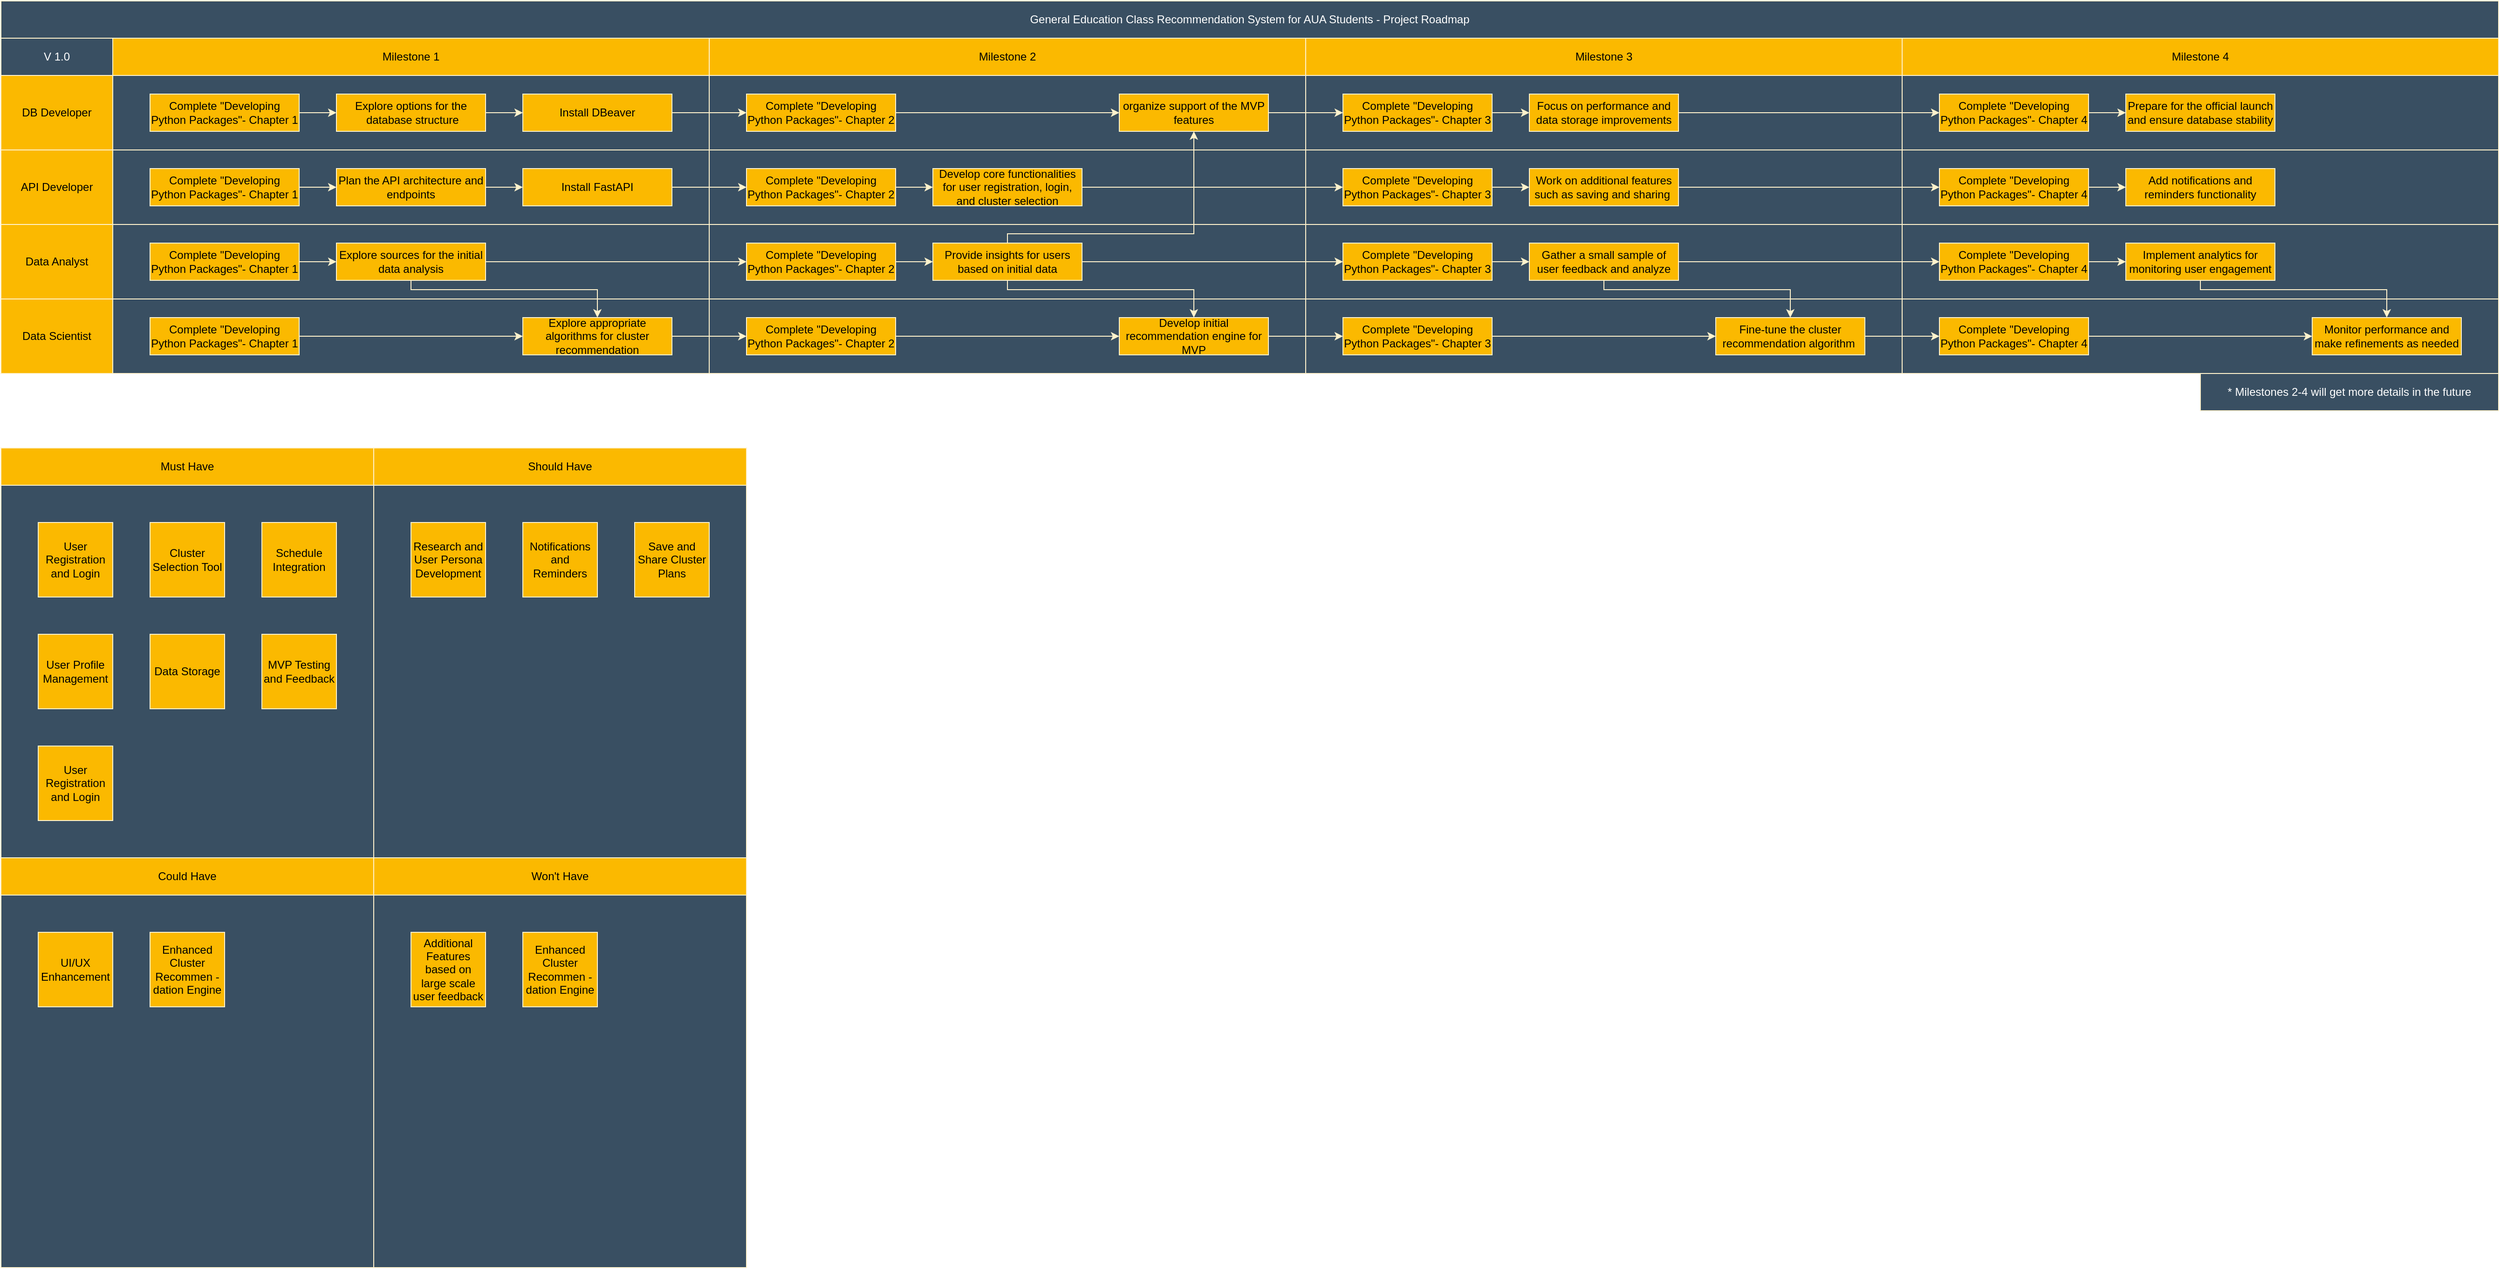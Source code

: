 <mxfile version="22.0.4" type="device">
  <diagram name="Page-1" id="mexHCa_Tbq0mfL7sBKQv">
    <mxGraphModel dx="2985" dy="1618" grid="1" gridSize="10" guides="1" tooltips="1" connect="1" arrows="1" fold="1" page="1" pageScale="1" pageWidth="2760" pageHeight="1440" math="0" shadow="0">
      <root>
        <mxCell id="0" />
        <mxCell id="1" parent="0" />
        <mxCell id="Ef0ztAQk5E2ELIDvsa6d-131" value="" style="rounded=0;whiteSpace=wrap;html=1;fillColor=#394f62;strokeColor=#FFF2CC;" vertex="1" parent="1">
          <mxGeometry x="440" y="1000" width="400" height="400" as="geometry" />
        </mxCell>
        <mxCell id="Ef0ztAQk5E2ELIDvsa6d-122" value="" style="rounded=0;whiteSpace=wrap;html=1;fillColor=#394f62;strokeColor=#FFF2CC;" vertex="1" parent="1">
          <mxGeometry x="40" y="1000" width="400" height="400" as="geometry" />
        </mxCell>
        <mxCell id="Ef0ztAQk5E2ELIDvsa6d-102" value="Must Have" style="rounded=0;whiteSpace=wrap;html=1;fillColor=#fbb900;strokeColor=#FFF2CC;" vertex="1" parent="1">
          <mxGeometry x="40" y="520" width="400" height="40" as="geometry" />
        </mxCell>
        <mxCell id="Ef0ztAQk5E2ELIDvsa6d-103" value="" style="rounded=0;whiteSpace=wrap;html=1;fillColor=#394f62;strokeColor=#FFF2CC;" vertex="1" parent="1">
          <mxGeometry x="40" y="560" width="400" height="400" as="geometry" />
        </mxCell>
        <mxCell id="Ef0ztAQk5E2ELIDvsa6d-104" value="User Registration and Login" style="rounded=0;whiteSpace=wrap;html=1;fillColor=#fbb900;strokeColor=#FFF2CC;" vertex="1" parent="1">
          <mxGeometry x="80" y="600" width="80" height="80" as="geometry" />
        </mxCell>
        <mxCell id="Ef0ztAQk5E2ELIDvsa6d-105" value="Cluster Selection Tool" style="rounded=0;whiteSpace=wrap;html=1;fillColor=#fbb900;strokeColor=#FFF2CC;" vertex="1" parent="1">
          <mxGeometry x="200" y="600" width="80" height="80" as="geometry" />
        </mxCell>
        <mxCell id="Ef0ztAQk5E2ELIDvsa6d-107" value="Schedule Integration" style="rounded=0;whiteSpace=wrap;html=1;fillColor=#fbb900;strokeColor=#FFF2CC;" vertex="1" parent="1">
          <mxGeometry x="320" y="600" width="80" height="80" as="geometry" />
        </mxCell>
        <mxCell id="Ef0ztAQk5E2ELIDvsa6d-108" value="User Profile Management" style="rounded=0;whiteSpace=wrap;html=1;fillColor=#fbb900;strokeColor=#FFF2CC;" vertex="1" parent="1">
          <mxGeometry x="80" y="720" width="80" height="80" as="geometry" />
        </mxCell>
        <mxCell id="Ef0ztAQk5E2ELIDvsa6d-109" value="Data Storage" style="rounded=0;whiteSpace=wrap;html=1;fillColor=#fbb900;strokeColor=#FFF2CC;" vertex="1" parent="1">
          <mxGeometry x="200" y="720" width="80" height="80" as="geometry" />
        </mxCell>
        <mxCell id="Ef0ztAQk5E2ELIDvsa6d-110" value="MVP Testing and Feedback" style="rounded=0;whiteSpace=wrap;html=1;fillColor=#fbb900;strokeColor=#FFF2CC;" vertex="1" parent="1">
          <mxGeometry x="320" y="720" width="80" height="80" as="geometry" />
        </mxCell>
        <mxCell id="Ef0ztAQk5E2ELIDvsa6d-111" value="User Registration and Login" style="rounded=0;whiteSpace=wrap;html=1;fillColor=#fbb900;strokeColor=#FFF2CC;" vertex="1" parent="1">
          <mxGeometry x="80" y="840" width="80" height="80" as="geometry" />
        </mxCell>
        <mxCell id="Ef0ztAQk5E2ELIDvsa6d-112" value="Should Have" style="rounded=0;whiteSpace=wrap;html=1;fillColor=#fbb900;strokeColor=#FFF2CC;" vertex="1" parent="1">
          <mxGeometry x="440" y="520" width="400" height="40" as="geometry" />
        </mxCell>
        <mxCell id="Ef0ztAQk5E2ELIDvsa6d-113" value="" style="rounded=0;whiteSpace=wrap;html=1;fillColor=#394f62;strokeColor=#FFF2CC;" vertex="1" parent="1">
          <mxGeometry x="440" y="560" width="400" height="400" as="geometry" />
        </mxCell>
        <mxCell id="Ef0ztAQk5E2ELIDvsa6d-114" value="Research and User Persona Development" style="rounded=0;whiteSpace=wrap;html=1;fillColor=#fbb900;strokeColor=#FFF2CC;" vertex="1" parent="1">
          <mxGeometry x="480" y="600" width="80" height="80" as="geometry" />
        </mxCell>
        <mxCell id="Ef0ztAQk5E2ELIDvsa6d-115" value="UI/UX Enhancement" style="rounded=0;whiteSpace=wrap;html=1;fillColor=#fbb900;strokeColor=#FFF2CC;" vertex="1" parent="1">
          <mxGeometry x="80" y="1040" width="80" height="80" as="geometry" />
        </mxCell>
        <mxCell id="Ef0ztAQk5E2ELIDvsa6d-116" value="Save and Share Cluster Plans" style="rounded=0;whiteSpace=wrap;html=1;fillColor=#fbb900;strokeColor=#FFF2CC;" vertex="1" parent="1">
          <mxGeometry x="720" y="600" width="80" height="80" as="geometry" />
        </mxCell>
        <mxCell id="Ef0ztAQk5E2ELIDvsa6d-117" value="Notifications and Reminders" style="rounded=0;whiteSpace=wrap;html=1;fillColor=#fbb900;strokeColor=#FFF2CC;" vertex="1" parent="1">
          <mxGeometry x="600" y="600" width="80" height="80" as="geometry" />
        </mxCell>
        <mxCell id="Ef0ztAQk5E2ELIDvsa6d-118" value="Enhanced Cluster Recommen -dation Engine" style="rounded=0;whiteSpace=wrap;html=1;fillColor=#fbb900;strokeColor=#FFF2CC;" vertex="1" parent="1">
          <mxGeometry x="200" y="1040" width="80" height="80" as="geometry" />
        </mxCell>
        <mxCell id="Ef0ztAQk5E2ELIDvsa6d-119" value="Additional Features based on large scale user feedback" style="rounded=0;whiteSpace=wrap;html=1;fillColor=#fbb900;strokeColor=#FFF2CC;" vertex="1" parent="1">
          <mxGeometry x="480" y="1040" width="80" height="80" as="geometry" />
        </mxCell>
        <mxCell id="Ef0ztAQk5E2ELIDvsa6d-121" value="Could Have" style="rounded=0;whiteSpace=wrap;html=1;fillColor=#fbb900;strokeColor=#FFF2CC;" vertex="1" parent="1">
          <mxGeometry x="40" y="960" width="400" height="40" as="geometry" />
        </mxCell>
        <mxCell id="Ef0ztAQk5E2ELIDvsa6d-130" value="Won&#39;t Have" style="rounded=0;whiteSpace=wrap;html=1;fillColor=#fbb900;strokeColor=#FFF2CC;" vertex="1" parent="1">
          <mxGeometry x="440" y="960" width="400" height="40" as="geometry" />
        </mxCell>
        <mxCell id="Ef0ztAQk5E2ELIDvsa6d-139" value="Enhanced Cluster Recommen -dation Engine" style="rounded=0;whiteSpace=wrap;html=1;fillColor=#fbb900;strokeColor=#FFF2CC;" vertex="1" parent="1">
          <mxGeometry x="600" y="1040" width="80" height="80" as="geometry" />
        </mxCell>
        <mxCell id="Ef0ztAQk5E2ELIDvsa6d-101" value="" style="rounded=0;whiteSpace=wrap;html=1;fillColor=#394f62;strokeColor=#FFF2CC;" vertex="1" parent="1">
          <mxGeometry x="2080" y="360" width="640" height="80" as="geometry" />
        </mxCell>
        <mxCell id="Ef0ztAQk5E2ELIDvsa6d-100" value="" style="rounded=0;whiteSpace=wrap;html=1;fillColor=#394f62;strokeColor=#FFF2CC;" vertex="1" parent="1">
          <mxGeometry x="2080" y="280" width="640" height="80" as="geometry" />
        </mxCell>
        <mxCell id="Ef0ztAQk5E2ELIDvsa6d-99" value="" style="rounded=0;whiteSpace=wrap;html=1;fillColor=#394f62;strokeColor=#FFF2CC;" vertex="1" parent="1">
          <mxGeometry x="2080" y="200" width="640" height="80" as="geometry" />
        </mxCell>
        <mxCell id="Ef0ztAQk5E2ELIDvsa6d-98" value="" style="rounded=0;whiteSpace=wrap;html=1;fillColor=#394f62;strokeColor=#FFF2CC;" vertex="1" parent="1">
          <mxGeometry x="2080" y="120" width="640" height="80" as="geometry" />
        </mxCell>
        <mxCell id="Ef0ztAQk5E2ELIDvsa6d-79" value="" style="rounded=0;whiteSpace=wrap;html=1;fillColor=#394f62;strokeColor=#FFF2CC;" vertex="1" parent="1">
          <mxGeometry x="1440" y="360" width="640" height="80" as="geometry" />
        </mxCell>
        <mxCell id="Ef0ztAQk5E2ELIDvsa6d-78" value="" style="rounded=0;whiteSpace=wrap;html=1;fillColor=#394f62;strokeColor=#FFF2CC;" vertex="1" parent="1">
          <mxGeometry x="1440" y="280" width="640" height="80" as="geometry" />
        </mxCell>
        <mxCell id="Ef0ztAQk5E2ELIDvsa6d-77" value="" style="rounded=0;whiteSpace=wrap;html=1;fillColor=#394f62;strokeColor=#FFF2CC;" vertex="1" parent="1">
          <mxGeometry x="1440" y="200" width="640" height="80" as="geometry" />
        </mxCell>
        <mxCell id="Ef0ztAQk5E2ELIDvsa6d-76" value="" style="rounded=0;whiteSpace=wrap;html=1;fillColor=#394f62;strokeColor=#FFF2CC;" vertex="1" parent="1">
          <mxGeometry x="1440" y="120" width="640" height="80" as="geometry" />
        </mxCell>
        <mxCell id="Ef0ztAQk5E2ELIDvsa6d-61" value="" style="rounded=0;whiteSpace=wrap;html=1;fillColor=#394f62;strokeColor=#FFF2CC;" vertex="1" parent="1">
          <mxGeometry x="800" y="360" width="640" height="80" as="geometry" />
        </mxCell>
        <mxCell id="Ef0ztAQk5E2ELIDvsa6d-60" value="" style="rounded=0;whiteSpace=wrap;html=1;fillColor=#394f62;strokeColor=#FFF2CC;" vertex="1" parent="1">
          <mxGeometry x="800" y="280" width="640" height="80" as="geometry" />
        </mxCell>
        <mxCell id="Ef0ztAQk5E2ELIDvsa6d-59" value="" style="rounded=0;whiteSpace=wrap;html=1;fillColor=#394f62;strokeColor=#FFF2CC;" vertex="1" parent="1">
          <mxGeometry x="800" y="200" width="640" height="80" as="geometry" />
        </mxCell>
        <mxCell id="Ef0ztAQk5E2ELIDvsa6d-58" value="" style="rounded=0;whiteSpace=wrap;html=1;fillColor=#394f62;strokeColor=#FFF2CC;" vertex="1" parent="1">
          <mxGeometry x="800" y="120" width="640" height="80" as="geometry" />
        </mxCell>
        <mxCell id="Ef0ztAQk5E2ELIDvsa6d-1" value="&lt;font color=&quot;#ffffff&quot;&gt;General Education Class Recommendation System for AUA Students - Project Roadmap&lt;/font&gt;" style="rounded=0;whiteSpace=wrap;html=1;fillColor=#394f62;strokeColor=#FFF2CC;" vertex="1" parent="1">
          <mxGeometry x="40" y="40" width="2680" height="40" as="geometry" />
        </mxCell>
        <mxCell id="Ef0ztAQk5E2ELIDvsa6d-2" value="Milestone 1" style="rounded=0;whiteSpace=wrap;html=1;fillColor=#fbb900;strokeColor=#FFF2CC;" vertex="1" parent="1">
          <mxGeometry x="160" y="80" width="640" height="40" as="geometry" />
        </mxCell>
        <mxCell id="Ef0ztAQk5E2ELIDvsa6d-3" value="DB Developer" style="rounded=0;whiteSpace=wrap;html=1;fillColor=#fbb900;strokeColor=#FFF2CC;" vertex="1" parent="1">
          <mxGeometry x="40" y="120" width="120" height="80" as="geometry" />
        </mxCell>
        <mxCell id="Ef0ztAQk5E2ELIDvsa6d-4" value="API Developer" style="rounded=0;whiteSpace=wrap;html=1;fillColor=#fbb900;strokeColor=#FFF2CC;" vertex="1" parent="1">
          <mxGeometry x="40" y="200" width="120" height="80" as="geometry" />
        </mxCell>
        <mxCell id="Ef0ztAQk5E2ELIDvsa6d-5" value="Data Analyst" style="rounded=0;whiteSpace=wrap;html=1;fillColor=#fbb900;strokeColor=#FFF2CC;" vertex="1" parent="1">
          <mxGeometry x="40" y="280" width="120" height="80" as="geometry" />
        </mxCell>
        <mxCell id="Ef0ztAQk5E2ELIDvsa6d-6" value="Data Scientist" style="rounded=0;whiteSpace=wrap;html=1;fillColor=#fbb900;strokeColor=#FFF2CC;" vertex="1" parent="1">
          <mxGeometry x="40" y="360" width="120" height="80" as="geometry" />
        </mxCell>
        <mxCell id="Ef0ztAQk5E2ELIDvsa6d-7" value="&lt;font color=&quot;#ffffff&quot;&gt;V 1.0&lt;/font&gt;" style="rounded=0;whiteSpace=wrap;html=1;fillColor=#394f62;strokeColor=#FFF2CC;" vertex="1" parent="1">
          <mxGeometry x="40" y="80" width="120" height="40" as="geometry" />
        </mxCell>
        <mxCell id="Ef0ztAQk5E2ELIDvsa6d-13" value="" style="rounded=0;whiteSpace=wrap;html=1;fillColor=#394f62;strokeColor=#FFF2CC;" vertex="1" parent="1">
          <mxGeometry x="160" y="200" width="640" height="80" as="geometry" />
        </mxCell>
        <mxCell id="Ef0ztAQk5E2ELIDvsa6d-14" value="" style="rounded=0;whiteSpace=wrap;html=1;fillColor=#394f62;strokeColor=#FFF2CC;" vertex="1" parent="1">
          <mxGeometry x="160" y="360" width="640" height="80" as="geometry" />
        </mxCell>
        <mxCell id="Ef0ztAQk5E2ELIDvsa6d-15" value="" style="rounded=0;whiteSpace=wrap;html=1;fillColor=#394f62;strokeColor=#FFF2CC;" vertex="1" parent="1">
          <mxGeometry x="160" y="280" width="640" height="80" as="geometry" />
        </mxCell>
        <mxCell id="Ef0ztAQk5E2ELIDvsa6d-12" value="" style="rounded=0;whiteSpace=wrap;html=1;fillColor=#394f62;strokeColor=#FFF2CC;" vertex="1" parent="1">
          <mxGeometry x="160" y="120" width="640" height="80" as="geometry" />
        </mxCell>
        <mxCell id="Ef0ztAQk5E2ELIDvsa6d-9" value="Complete &quot;Developing Python Packages&quot;- Chapter 1" style="rounded=0;whiteSpace=wrap;html=1;fillColor=#fbb900;strokeColor=#FFF2CC;" vertex="1" parent="1">
          <mxGeometry x="200" y="140" width="160" height="40" as="geometry" />
        </mxCell>
        <mxCell id="Ef0ztAQk5E2ELIDvsa6d-10" value="Complete &quot;Developing Python Packages&quot;- Chapter 1" style="rounded=0;whiteSpace=wrap;html=1;fillColor=#fbb900;strokeColor=#FFF2CC;" vertex="1" parent="1">
          <mxGeometry x="200" y="220" width="160" height="40" as="geometry" />
        </mxCell>
        <mxCell id="Ef0ztAQk5E2ELIDvsa6d-11" value="Complete &quot;Developing Python Packages&quot;- Chapter 1" style="rounded=0;whiteSpace=wrap;html=1;fillColor=#fbb900;strokeColor=#FFF2CC;" vertex="1" parent="1">
          <mxGeometry x="200" y="300" width="160" height="40" as="geometry" />
        </mxCell>
        <mxCell id="Ef0ztAQk5E2ELIDvsa6d-8" value="Complete &quot;Developing Python Packages&quot;- Chapter 1" style="rounded=0;whiteSpace=wrap;html=1;fillColor=#fbb900;strokeColor=#FFF2CC;" vertex="1" parent="1">
          <mxGeometry x="200" y="380" width="160" height="40" as="geometry" />
        </mxCell>
        <mxCell id="Ef0ztAQk5E2ELIDvsa6d-17" value="Explore options for the &amp;nbsp;database structure" style="rounded=0;whiteSpace=wrap;html=1;fillColor=#fbb900;strokeColor=#FFF2CC;" vertex="1" parent="1">
          <mxGeometry x="400" y="140" width="160" height="40" as="geometry" />
        </mxCell>
        <mxCell id="Ef0ztAQk5E2ELIDvsa6d-18" value="" style="endArrow=classic;html=1;rounded=0;exitX=1;exitY=0.5;exitDx=0;exitDy=0;entryX=0;entryY=0.5;entryDx=0;entryDy=0;fillColor=#394f62;strokeColor=#FFF2CC;" edge="1" parent="1" source="Ef0ztAQk5E2ELIDvsa6d-9" target="Ef0ztAQk5E2ELIDvsa6d-17">
          <mxGeometry width="50" height="50" relative="1" as="geometry">
            <mxPoint x="430" y="320" as="sourcePoint" />
            <mxPoint x="480" y="270" as="targetPoint" />
          </mxGeometry>
        </mxCell>
        <mxCell id="Ef0ztAQk5E2ELIDvsa6d-19" value="Plan the API architecture and endpoints" style="rounded=0;whiteSpace=wrap;html=1;fillColor=#fbb900;strokeColor=#FFF2CC;" vertex="1" parent="1">
          <mxGeometry x="400" y="220" width="160" height="40" as="geometry" />
        </mxCell>
        <mxCell id="Ef0ztAQk5E2ELIDvsa6d-20" value="" style="endArrow=classic;html=1;rounded=0;exitX=1;exitY=0.5;exitDx=0;exitDy=0;entryX=0;entryY=0.5;entryDx=0;entryDy=0;fillColor=#394f62;strokeColor=#FFF2CC;" edge="1" parent="1" source="Ef0ztAQk5E2ELIDvsa6d-10" target="Ef0ztAQk5E2ELIDvsa6d-19">
          <mxGeometry width="50" height="50" relative="1" as="geometry">
            <mxPoint x="430" y="320" as="sourcePoint" />
            <mxPoint x="480" y="270" as="targetPoint" />
          </mxGeometry>
        </mxCell>
        <mxCell id="Ef0ztAQk5E2ELIDvsa6d-21" value="Explore sources for the initial data analysis" style="rounded=0;whiteSpace=wrap;html=1;fillColor=#fbb900;strokeColor=#FFF2CC;" vertex="1" parent="1">
          <mxGeometry x="400" y="300" width="160" height="40" as="geometry" />
        </mxCell>
        <mxCell id="Ef0ztAQk5E2ELIDvsa6d-22" value="Explore appropriate algorithms for cluster recommendation" style="rounded=0;whiteSpace=wrap;html=1;fillColor=#fbb900;strokeColor=#FFF2CC;" vertex="1" parent="1">
          <mxGeometry x="600" y="380" width="160" height="40" as="geometry" />
        </mxCell>
        <mxCell id="Ef0ztAQk5E2ELIDvsa6d-23" value="" style="endArrow=classic;html=1;rounded=0;exitX=0.5;exitY=1;exitDx=0;exitDy=0;entryX=0.5;entryY=0;entryDx=0;entryDy=0;fillColor=#394f62;strokeColor=#FFF2CC;" edge="1" parent="1" source="Ef0ztAQk5E2ELIDvsa6d-21" target="Ef0ztAQk5E2ELIDvsa6d-22">
          <mxGeometry width="50" height="50" relative="1" as="geometry">
            <mxPoint x="430" y="320" as="sourcePoint" />
            <mxPoint x="480" y="270" as="targetPoint" />
            <Array as="points">
              <mxPoint x="480" y="350" />
              <mxPoint x="680" y="350" />
            </Array>
          </mxGeometry>
        </mxCell>
        <mxCell id="Ef0ztAQk5E2ELIDvsa6d-24" value="" style="endArrow=classic;html=1;rounded=0;exitX=1;exitY=0.5;exitDx=0;exitDy=0;entryX=0;entryY=0.5;entryDx=0;entryDy=0;fillColor=#394f62;strokeColor=#FFF2CC;" edge="1" parent="1" source="Ef0ztAQk5E2ELIDvsa6d-11" target="Ef0ztAQk5E2ELIDvsa6d-21">
          <mxGeometry width="50" height="50" relative="1" as="geometry">
            <mxPoint x="430" y="320" as="sourcePoint" />
            <mxPoint x="480" y="270" as="targetPoint" />
          </mxGeometry>
        </mxCell>
        <mxCell id="Ef0ztAQk5E2ELIDvsa6d-25" value="" style="endArrow=classic;html=1;rounded=0;exitX=1;exitY=0.5;exitDx=0;exitDy=0;entryX=0;entryY=0.5;entryDx=0;entryDy=0;fillColor=#394f62;strokeColor=#FFF2CC;" edge="1" parent="1" source="Ef0ztAQk5E2ELIDvsa6d-8" target="Ef0ztAQk5E2ELIDvsa6d-22">
          <mxGeometry width="50" height="50" relative="1" as="geometry">
            <mxPoint x="430" y="320" as="sourcePoint" />
            <mxPoint x="480" y="270" as="targetPoint" />
          </mxGeometry>
        </mxCell>
        <mxCell id="Ef0ztAQk5E2ELIDvsa6d-26" value="Install DBeaver" style="rounded=0;whiteSpace=wrap;html=1;fillColor=#fbb900;strokeColor=#FFF2CC;" vertex="1" parent="1">
          <mxGeometry x="600" y="140" width="160" height="40" as="geometry" />
        </mxCell>
        <mxCell id="Ef0ztAQk5E2ELIDvsa6d-27" value="" style="endArrow=classic;html=1;rounded=0;exitX=1;exitY=0.5;exitDx=0;exitDy=0;entryX=0;entryY=0.5;entryDx=0;entryDy=0;fillColor=#394f62;strokeColor=#FFF2CC;" edge="1" parent="1" source="Ef0ztAQk5E2ELIDvsa6d-17" target="Ef0ztAQk5E2ELIDvsa6d-26">
          <mxGeometry width="50" height="50" relative="1" as="geometry">
            <mxPoint x="550" y="330" as="sourcePoint" />
            <mxPoint x="600" y="280" as="targetPoint" />
          </mxGeometry>
        </mxCell>
        <mxCell id="Ef0ztAQk5E2ELIDvsa6d-28" value="Install FastAPI" style="rounded=0;whiteSpace=wrap;html=1;fillColor=#fbb900;strokeColor=#FFF2CC;" vertex="1" parent="1">
          <mxGeometry x="600" y="220" width="160" height="40" as="geometry" />
        </mxCell>
        <mxCell id="Ef0ztAQk5E2ELIDvsa6d-29" value="" style="endArrow=classic;html=1;rounded=0;exitX=1;exitY=0.5;exitDx=0;exitDy=0;entryX=0;entryY=0.5;entryDx=0;entryDy=0;fillColor=#394f62;strokeColor=#FFF2CC;" edge="1" parent="1" source="Ef0ztAQk5E2ELIDvsa6d-19" target="Ef0ztAQk5E2ELIDvsa6d-28">
          <mxGeometry width="50" height="50" relative="1" as="geometry">
            <mxPoint x="570" y="170" as="sourcePoint" />
            <mxPoint x="610" y="170" as="targetPoint" />
          </mxGeometry>
        </mxCell>
        <mxCell id="Ef0ztAQk5E2ELIDvsa6d-30" value="Milestone 2" style="rounded=0;whiteSpace=wrap;html=1;fillColor=#fbb900;strokeColor=#FFF2CC;" vertex="1" parent="1">
          <mxGeometry x="800" y="80" width="640" height="40" as="geometry" />
        </mxCell>
        <mxCell id="Ef0ztAQk5E2ELIDvsa6d-31" value="&lt;font color=&quot;#ffffff&quot;&gt;* Milestones 2-4 will get more details in the future&lt;/font&gt;" style="rounded=0;whiteSpace=wrap;html=1;fillColor=#394f62;strokeColor=#FFF2CC;" vertex="1" parent="1">
          <mxGeometry x="2400" y="440" width="320" height="40" as="geometry" />
        </mxCell>
        <mxCell id="Ef0ztAQk5E2ELIDvsa6d-32" value="Complete &quot;Developing Python Packages&quot;- Chapter 2" style="rounded=0;whiteSpace=wrap;html=1;fillColor=#fbb900;strokeColor=#FFF2CC;" vertex="1" parent="1">
          <mxGeometry x="840" y="140" width="160" height="40" as="geometry" />
        </mxCell>
        <mxCell id="Ef0ztAQk5E2ELIDvsa6d-33" value="Complete &quot;Developing Python Packages&quot;- Chapter 2" style="rounded=0;whiteSpace=wrap;html=1;fillColor=#394f62;strokeColor=#FFF2CC;" vertex="1" parent="1">
          <mxGeometry x="840" y="220" width="160" height="40" as="geometry" />
        </mxCell>
        <mxCell id="Ef0ztAQk5E2ELIDvsa6d-34" value="Complete &quot;Developing Python Packages&quot;- Chapter 2" style="rounded=0;whiteSpace=wrap;html=1;fillColor=#fbb900;strokeColor=#FFF2CC;" vertex="1" parent="1">
          <mxGeometry x="840" y="300" width="160" height="40" as="geometry" />
        </mxCell>
        <mxCell id="Ef0ztAQk5E2ELIDvsa6d-35" value="Complete &quot;Developing Python Packages&quot;- Chapter 2" style="rounded=0;whiteSpace=wrap;html=1;fillColor=#fbb900;strokeColor=#FFF2CC;" vertex="1" parent="1">
          <mxGeometry x="840" y="380" width="160" height="40" as="geometry" />
        </mxCell>
        <mxCell id="Ef0ztAQk5E2ELIDvsa6d-36" value="" style="endArrow=classic;html=1;rounded=0;exitX=1;exitY=0.5;exitDx=0;exitDy=0;entryX=0;entryY=0.5;entryDx=0;entryDy=0;fillColor=#394f62;strokeColor=#FFF2CC;" edge="1" parent="1" source="Ef0ztAQk5E2ELIDvsa6d-26" target="Ef0ztAQk5E2ELIDvsa6d-32">
          <mxGeometry width="50" height="50" relative="1" as="geometry">
            <mxPoint x="990" y="410" as="sourcePoint" />
            <mxPoint x="1040" y="360" as="targetPoint" />
          </mxGeometry>
        </mxCell>
        <mxCell id="Ef0ztAQk5E2ELIDvsa6d-37" value="" style="endArrow=classic;html=1;rounded=0;exitX=1;exitY=0.5;exitDx=0;exitDy=0;entryX=0;entryY=0.5;entryDx=0;entryDy=0;fillColor=#394f62;strokeColor=#FFF2CC;" edge="1" parent="1" source="Ef0ztAQk5E2ELIDvsa6d-28" target="Ef0ztAQk5E2ELIDvsa6d-33">
          <mxGeometry width="50" height="50" relative="1" as="geometry">
            <mxPoint x="990" y="410" as="sourcePoint" />
            <mxPoint x="1040" y="360" as="targetPoint" />
          </mxGeometry>
        </mxCell>
        <mxCell id="Ef0ztAQk5E2ELIDvsa6d-38" value="" style="endArrow=classic;html=1;rounded=0;exitX=1;exitY=0.5;exitDx=0;exitDy=0;entryX=0;entryY=0.5;entryDx=0;entryDy=0;fillColor=#394f62;strokeColor=#FFF2CC;" edge="1" parent="1" source="Ef0ztAQk5E2ELIDvsa6d-21" target="Ef0ztAQk5E2ELIDvsa6d-34">
          <mxGeometry width="50" height="50" relative="1" as="geometry">
            <mxPoint x="990" y="410" as="sourcePoint" />
            <mxPoint x="1040" y="360" as="targetPoint" />
          </mxGeometry>
        </mxCell>
        <mxCell id="Ef0ztAQk5E2ELIDvsa6d-39" value="" style="endArrow=classic;html=1;rounded=0;exitX=1;exitY=0.5;exitDx=0;exitDy=0;entryX=0;entryY=0.5;entryDx=0;entryDy=0;fillColor=#394f62;strokeColor=#FFF2CC;" edge="1" parent="1" source="Ef0ztAQk5E2ELIDvsa6d-22" target="Ef0ztAQk5E2ELIDvsa6d-35">
          <mxGeometry width="50" height="50" relative="1" as="geometry">
            <mxPoint x="910" y="410" as="sourcePoint" />
            <mxPoint x="960" y="360" as="targetPoint" />
          </mxGeometry>
        </mxCell>
        <mxCell id="Ef0ztAQk5E2ELIDvsa6d-40" value="organize support of the MVP features" style="rounded=0;whiteSpace=wrap;html=1;fillColor=#fbb900;strokeColor=#FFF2CC;" vertex="1" parent="1">
          <mxGeometry x="1240" y="140" width="160" height="40" as="geometry" />
        </mxCell>
        <mxCell id="Ef0ztAQk5E2ELIDvsa6d-41" value="Complete &quot;Developing Python Packages&quot;- Chapter 2" style="rounded=0;whiteSpace=wrap;html=1;fillColor=#fbb900;strokeColor=#FFF2CC;" vertex="1" parent="1">
          <mxGeometry x="840" y="220" width="160" height="40" as="geometry" />
        </mxCell>
        <mxCell id="Ef0ztAQk5E2ELIDvsa6d-42" value="Develop core functionalities for user registration, login, and cluster selection" style="rounded=0;whiteSpace=wrap;html=1;fillColor=#fbb900;strokeColor=#FFF2CC;" vertex="1" parent="1">
          <mxGeometry x="1040" y="220" width="160" height="40" as="geometry" />
        </mxCell>
        <mxCell id="Ef0ztAQk5E2ELIDvsa6d-43" value="Provide insights for users based on initial data" style="rounded=0;whiteSpace=wrap;html=1;fillColor=#fbb900;strokeColor=#FFF2CC;" vertex="1" parent="1">
          <mxGeometry x="1040" y="300" width="160" height="40" as="geometry" />
        </mxCell>
        <mxCell id="Ef0ztAQk5E2ELIDvsa6d-44" value="Develop initial recommendation engine for MVP" style="rounded=0;whiteSpace=wrap;html=1;fillColor=#fbb900;strokeColor=#FFF2CC;" vertex="1" parent="1">
          <mxGeometry x="1240" y="380" width="160" height="40" as="geometry" />
        </mxCell>
        <mxCell id="Ef0ztAQk5E2ELIDvsa6d-45" value="" style="endArrow=classic;html=1;rounded=0;exitX=0.5;exitY=0;exitDx=0;exitDy=0;entryX=0.5;entryY=1;entryDx=0;entryDy=0;fillColor=#394f62;strokeColor=#FFF2CC;" edge="1" parent="1" source="Ef0ztAQk5E2ELIDvsa6d-43" target="Ef0ztAQk5E2ELIDvsa6d-40">
          <mxGeometry width="50" height="50" relative="1" as="geometry">
            <mxPoint x="1000" y="410" as="sourcePoint" />
            <mxPoint x="1050" y="360" as="targetPoint" />
            <Array as="points">
              <mxPoint x="1120" y="290" />
              <mxPoint x="1320" y="290" />
            </Array>
          </mxGeometry>
        </mxCell>
        <mxCell id="Ef0ztAQk5E2ELIDvsa6d-46" value="" style="endArrow=classic;html=1;rounded=0;exitX=0.5;exitY=1;exitDx=0;exitDy=0;entryX=0.5;entryY=0;entryDx=0;entryDy=0;fillColor=#394f62;strokeColor=#FFF2CC;" edge="1" parent="1" source="Ef0ztAQk5E2ELIDvsa6d-43" target="Ef0ztAQk5E2ELIDvsa6d-44">
          <mxGeometry width="50" height="50" relative="1" as="geometry">
            <mxPoint x="1000" y="410" as="sourcePoint" />
            <mxPoint x="1050" y="360" as="targetPoint" />
            <Array as="points">
              <mxPoint x="1120" y="350" />
              <mxPoint x="1320" y="350" />
            </Array>
          </mxGeometry>
        </mxCell>
        <mxCell id="Ef0ztAQk5E2ELIDvsa6d-49" value="" style="endArrow=classic;html=1;rounded=0;exitX=1;exitY=0.5;exitDx=0;exitDy=0;entryX=0;entryY=0.5;entryDx=0;entryDy=0;fillColor=#394f62;strokeColor=#FFF2CC;" edge="1" parent="1" source="Ef0ztAQk5E2ELIDvsa6d-32" target="Ef0ztAQk5E2ELIDvsa6d-40">
          <mxGeometry width="50" height="50" relative="1" as="geometry">
            <mxPoint x="1090" y="320" as="sourcePoint" />
            <mxPoint x="1140" y="270" as="targetPoint" />
          </mxGeometry>
        </mxCell>
        <mxCell id="Ef0ztAQk5E2ELIDvsa6d-50" value="" style="endArrow=classic;html=1;rounded=0;exitX=1;exitY=0.5;exitDx=0;exitDy=0;entryX=0;entryY=0.5;entryDx=0;entryDy=0;fillColor=#394f62;strokeColor=#FFF2CC;" edge="1" parent="1" source="Ef0ztAQk5E2ELIDvsa6d-41" target="Ef0ztAQk5E2ELIDvsa6d-42">
          <mxGeometry width="50" height="50" relative="1" as="geometry">
            <mxPoint x="1090" y="320" as="sourcePoint" />
            <mxPoint x="1140" y="270" as="targetPoint" />
          </mxGeometry>
        </mxCell>
        <mxCell id="Ef0ztAQk5E2ELIDvsa6d-51" value="" style="endArrow=classic;html=1;rounded=0;exitX=1;exitY=0.5;exitDx=0;exitDy=0;entryX=0;entryY=0.5;entryDx=0;entryDy=0;fillColor=#394f62;strokeColor=#FFF2CC;" edge="1" parent="1" source="Ef0ztAQk5E2ELIDvsa6d-34" target="Ef0ztAQk5E2ELIDvsa6d-43">
          <mxGeometry width="50" height="50" relative="1" as="geometry">
            <mxPoint x="1090" y="320" as="sourcePoint" />
            <mxPoint x="1140" y="270" as="targetPoint" />
          </mxGeometry>
        </mxCell>
        <mxCell id="Ef0ztAQk5E2ELIDvsa6d-52" value="" style="endArrow=classic;html=1;rounded=0;exitX=1;exitY=0.5;exitDx=0;exitDy=0;entryX=0;entryY=0.5;entryDx=0;entryDy=0;fillColor=#394f62;strokeColor=#FFF2CC;" edge="1" parent="1" source="Ef0ztAQk5E2ELIDvsa6d-35" target="Ef0ztAQk5E2ELIDvsa6d-44">
          <mxGeometry width="50" height="50" relative="1" as="geometry">
            <mxPoint x="1090" y="320" as="sourcePoint" />
            <mxPoint x="1140" y="270" as="targetPoint" />
          </mxGeometry>
        </mxCell>
        <mxCell id="Ef0ztAQk5E2ELIDvsa6d-53" value="Milestone 3" style="rounded=0;whiteSpace=wrap;html=1;fillColor=#fbb900;strokeColor=#FFF2CC;" vertex="1" parent="1">
          <mxGeometry x="1440" y="80" width="640" height="40" as="geometry" />
        </mxCell>
        <mxCell id="Ef0ztAQk5E2ELIDvsa6d-54" value="" style="endArrow=classic;html=1;rounded=0;exitX=1;exitY=0.5;exitDx=0;exitDy=0;fillColor=#394f62;strokeColor=#FFF2CC;" edge="1" parent="1" source="Ef0ztAQk5E2ELIDvsa6d-40">
          <mxGeometry width="50" height="50" relative="1" as="geometry">
            <mxPoint x="1570" y="360" as="sourcePoint" />
            <mxPoint x="1480" y="160" as="targetPoint" />
          </mxGeometry>
        </mxCell>
        <mxCell id="Ef0ztAQk5E2ELIDvsa6d-55" value="" style="endArrow=classic;html=1;rounded=0;exitX=1;exitY=0.5;exitDx=0;exitDy=0;fillColor=#394f62;strokeColor=#FFF2CC;" edge="1" parent="1" source="Ef0ztAQk5E2ELIDvsa6d-42">
          <mxGeometry width="50" height="50" relative="1" as="geometry">
            <mxPoint x="1570" y="360" as="sourcePoint" />
            <mxPoint x="1480" y="240" as="targetPoint" />
          </mxGeometry>
        </mxCell>
        <mxCell id="Ef0ztAQk5E2ELIDvsa6d-56" value="" style="endArrow=classic;html=1;rounded=0;exitX=1;exitY=0.5;exitDx=0;exitDy=0;fillColor=#394f62;strokeColor=#FFF2CC;" edge="1" parent="1" source="Ef0ztAQk5E2ELIDvsa6d-43">
          <mxGeometry width="50" height="50" relative="1" as="geometry">
            <mxPoint x="1320" y="350" as="sourcePoint" />
            <mxPoint x="1480" y="320" as="targetPoint" />
          </mxGeometry>
        </mxCell>
        <mxCell id="Ef0ztAQk5E2ELIDvsa6d-57" value="" style="endArrow=classic;html=1;rounded=0;exitX=1;exitY=0.5;exitDx=0;exitDy=0;fillColor=#394f62;strokeColor=#FFF2CC;" edge="1" parent="1" source="Ef0ztAQk5E2ELIDvsa6d-44">
          <mxGeometry width="50" height="50" relative="1" as="geometry">
            <mxPoint x="1310" y="350" as="sourcePoint" />
            <mxPoint x="1480" y="400" as="targetPoint" />
          </mxGeometry>
        </mxCell>
        <mxCell id="Ef0ztAQk5E2ELIDvsa6d-62" value="Complete &quot;Developing Python Packages&quot;- Chapter 3" style="rounded=0;whiteSpace=wrap;html=1;fillColor=#fbb900;strokeColor=#FFF2CC;" vertex="1" parent="1">
          <mxGeometry x="1480" y="140" width="160" height="40" as="geometry" />
        </mxCell>
        <mxCell id="Ef0ztAQk5E2ELIDvsa6d-63" value="Complete &quot;Developing Python Packages&quot;- Chapter 3" style="rounded=0;whiteSpace=wrap;html=1;fillColor=#fbb900;strokeColor=#FFF2CC;" vertex="1" parent="1">
          <mxGeometry x="1480" y="220" width="160" height="40" as="geometry" />
        </mxCell>
        <mxCell id="Ef0ztAQk5E2ELIDvsa6d-64" value="Complete &quot;Developing Python Packages&quot;- Chapter 3" style="rounded=0;whiteSpace=wrap;html=1;fillColor=#fbb900;strokeColor=#FFF2CC;" vertex="1" parent="1">
          <mxGeometry x="1480" y="300" width="160" height="40" as="geometry" />
        </mxCell>
        <mxCell id="Ef0ztAQk5E2ELIDvsa6d-65" value="Complete &quot;Developing Python Packages&quot;- Chapter 3" style="rounded=0;whiteSpace=wrap;html=1;fillColor=#fbb900;strokeColor=#FFF2CC;" vertex="1" parent="1">
          <mxGeometry x="1480" y="380" width="160" height="40" as="geometry" />
        </mxCell>
        <mxCell id="Ef0ztAQk5E2ELIDvsa6d-66" value="Focus on performance and data storage improvements" style="rounded=0;whiteSpace=wrap;html=1;fillColor=#fbb900;strokeColor=#FFF2CC;" vertex="1" parent="1">
          <mxGeometry x="1680" y="140" width="160" height="40" as="geometry" />
        </mxCell>
        <mxCell id="Ef0ztAQk5E2ELIDvsa6d-67" value="Work on additional features such as saving and sharing&amp;nbsp;" style="rounded=0;whiteSpace=wrap;html=1;fillColor=#fbb900;strokeColor=#FFF2CC;" vertex="1" parent="1">
          <mxGeometry x="1680" y="220" width="160" height="40" as="geometry" />
        </mxCell>
        <mxCell id="Ef0ztAQk5E2ELIDvsa6d-68" value="Gather a small sample of user feedback and analyze" style="rounded=0;whiteSpace=wrap;html=1;fillColor=#fbb900;strokeColor=#FFF2CC;" vertex="1" parent="1">
          <mxGeometry x="1680" y="300" width="160" height="40" as="geometry" />
        </mxCell>
        <mxCell id="Ef0ztAQk5E2ELIDvsa6d-69" value="Fine-tune the cluster recommendation algorithm&amp;nbsp;" style="rounded=0;whiteSpace=wrap;html=1;fillColor=#fbb900;strokeColor=#FFF2CC;" vertex="1" parent="1">
          <mxGeometry x="1880" y="380" width="160" height="40" as="geometry" />
        </mxCell>
        <mxCell id="Ef0ztAQk5E2ELIDvsa6d-70" value="" style="endArrow=classic;html=1;rounded=0;exitX=1;exitY=0.5;exitDx=0;exitDy=0;entryX=0;entryY=0.5;entryDx=0;entryDy=0;fillColor=#394f62;strokeColor=#FFF2CC;" edge="1" parent="1" source="Ef0ztAQk5E2ELIDvsa6d-62" target="Ef0ztAQk5E2ELIDvsa6d-66">
          <mxGeometry width="50" height="50" relative="1" as="geometry">
            <mxPoint x="1790" y="180" as="sourcePoint" />
            <mxPoint x="1840" y="130" as="targetPoint" />
          </mxGeometry>
        </mxCell>
        <mxCell id="Ef0ztAQk5E2ELIDvsa6d-71" value="" style="endArrow=classic;html=1;rounded=0;exitX=1;exitY=0.5;exitDx=0;exitDy=0;entryX=0;entryY=0.5;entryDx=0;entryDy=0;fillColor=#394f62;strokeColor=#FFF2CC;" edge="1" parent="1" source="Ef0ztAQk5E2ELIDvsa6d-63" target="Ef0ztAQk5E2ELIDvsa6d-67">
          <mxGeometry width="50" height="50" relative="1" as="geometry">
            <mxPoint x="1790" y="180" as="sourcePoint" />
            <mxPoint x="1840" y="130" as="targetPoint" />
          </mxGeometry>
        </mxCell>
        <mxCell id="Ef0ztAQk5E2ELIDvsa6d-72" value="" style="endArrow=classic;html=1;rounded=0;exitX=1;exitY=0.5;exitDx=0;exitDy=0;fillColor=#394f62;strokeColor=#FFF2CC;" edge="1" parent="1" source="Ef0ztAQk5E2ELIDvsa6d-64" target="Ef0ztAQk5E2ELIDvsa6d-68">
          <mxGeometry width="50" height="50" relative="1" as="geometry">
            <mxPoint x="1790" y="180" as="sourcePoint" />
            <mxPoint x="1840" y="130" as="targetPoint" />
          </mxGeometry>
        </mxCell>
        <mxCell id="Ef0ztAQk5E2ELIDvsa6d-73" value="" style="endArrow=classic;html=1;rounded=0;exitX=1;exitY=0.5;exitDx=0;exitDy=0;fillColor=#394f62;strokeColor=#FFF2CC;" edge="1" parent="1" source="Ef0ztAQk5E2ELIDvsa6d-65" target="Ef0ztAQk5E2ELIDvsa6d-69">
          <mxGeometry width="50" height="50" relative="1" as="geometry">
            <mxPoint x="1790" y="280" as="sourcePoint" />
            <mxPoint x="1840" y="230" as="targetPoint" />
          </mxGeometry>
        </mxCell>
        <mxCell id="Ef0ztAQk5E2ELIDvsa6d-74" value="" style="endArrow=classic;html=1;rounded=0;exitX=0.5;exitY=1;exitDx=0;exitDy=0;entryX=0.5;entryY=0;entryDx=0;entryDy=0;fillColor=#394f62;strokeColor=#FFF2CC;" edge="1" parent="1" source="Ef0ztAQk5E2ELIDvsa6d-68" target="Ef0ztAQk5E2ELIDvsa6d-69">
          <mxGeometry width="50" height="50" relative="1" as="geometry">
            <mxPoint x="1930" y="280" as="sourcePoint" />
            <mxPoint x="1980" y="230" as="targetPoint" />
            <Array as="points">
              <mxPoint x="1760" y="350" />
              <mxPoint x="1960" y="350" />
            </Array>
          </mxGeometry>
        </mxCell>
        <mxCell id="Ef0ztAQk5E2ELIDvsa6d-80" value="Milestone 4" style="rounded=0;whiteSpace=wrap;html=1;fillColor=#fbb900;strokeColor=#FFF2CC;" vertex="1" parent="1">
          <mxGeometry x="2080" y="80" width="640" height="40" as="geometry" />
        </mxCell>
        <mxCell id="Ef0ztAQk5E2ELIDvsa6d-81" value="" style="endArrow=classic;html=1;rounded=0;exitX=1;exitY=0.5;exitDx=0;exitDy=0;fillColor=#394f62;strokeColor=#FFF2CC;" edge="1" parent="1" source="Ef0ztAQk5E2ELIDvsa6d-66">
          <mxGeometry width="50" height="50" relative="1" as="geometry">
            <mxPoint x="2100" y="240" as="sourcePoint" />
            <mxPoint x="2120" y="160" as="targetPoint" />
          </mxGeometry>
        </mxCell>
        <mxCell id="Ef0ztAQk5E2ELIDvsa6d-82" value="" style="endArrow=classic;html=1;rounded=0;exitX=1;exitY=0.5;exitDx=0;exitDy=0;fillColor=#394f62;strokeColor=#FFF2CC;" edge="1" parent="1" source="Ef0ztAQk5E2ELIDvsa6d-67">
          <mxGeometry width="50" height="50" relative="1" as="geometry">
            <mxPoint x="2100" y="240" as="sourcePoint" />
            <mxPoint x="2120" y="240" as="targetPoint" />
          </mxGeometry>
        </mxCell>
        <mxCell id="Ef0ztAQk5E2ELIDvsa6d-83" value="" style="endArrow=classic;html=1;rounded=0;exitX=1;exitY=0.5;exitDx=0;exitDy=0;fillColor=#394f62;strokeColor=#FFF2CC;" edge="1" parent="1" source="Ef0ztAQk5E2ELIDvsa6d-68">
          <mxGeometry width="50" height="50" relative="1" as="geometry">
            <mxPoint x="2100" y="240" as="sourcePoint" />
            <mxPoint x="2120" y="320" as="targetPoint" />
          </mxGeometry>
        </mxCell>
        <mxCell id="Ef0ztAQk5E2ELIDvsa6d-84" value="" style="endArrow=classic;html=1;rounded=0;exitX=1;exitY=0.5;exitDx=0;exitDy=0;fillColor=#394f62;strokeColor=#FFF2CC;" edge="1" parent="1" source="Ef0ztAQk5E2ELIDvsa6d-69">
          <mxGeometry width="50" height="50" relative="1" as="geometry">
            <mxPoint x="2100" y="240" as="sourcePoint" />
            <mxPoint x="2120" y="400" as="targetPoint" />
          </mxGeometry>
        </mxCell>
        <mxCell id="Ef0ztAQk5E2ELIDvsa6d-85" value="Complete &quot;Developing Python Packages&quot;- Chapter 4" style="rounded=0;whiteSpace=wrap;html=1;fillColor=#fbb900;strokeColor=#FFF2CC;" vertex="1" parent="1">
          <mxGeometry x="2120" y="140" width="160" height="40" as="geometry" />
        </mxCell>
        <mxCell id="Ef0ztAQk5E2ELIDvsa6d-86" value="Complete &quot;Developing Python Packages&quot;- Chapter 4" style="rounded=0;whiteSpace=wrap;html=1;fillColor=#fbb900;strokeColor=#FFF2CC;" vertex="1" parent="1">
          <mxGeometry x="2120" y="220" width="160" height="40" as="geometry" />
        </mxCell>
        <mxCell id="Ef0ztAQk5E2ELIDvsa6d-87" value="Complete &quot;Developing Python Packages&quot;- Chapter 4" style="rounded=0;whiteSpace=wrap;html=1;fillColor=#fbb900;strokeColor=#FFF2CC;" vertex="1" parent="1">
          <mxGeometry x="2120" y="300" width="160" height="40" as="geometry" />
        </mxCell>
        <mxCell id="Ef0ztAQk5E2ELIDvsa6d-88" value="Complete &quot;Developing Python Packages&quot;- Chapter 4" style="rounded=0;whiteSpace=wrap;html=1;fillColor=#fbb900;strokeColor=#FFF2CC;" vertex="1" parent="1">
          <mxGeometry x="2120" y="380" width="160" height="40" as="geometry" />
        </mxCell>
        <mxCell id="Ef0ztAQk5E2ELIDvsa6d-89" value="Prepare for the official launch and ensure database stability" style="rounded=0;whiteSpace=wrap;html=1;fillColor=#fbb900;strokeColor=#FFF2CC;" vertex="1" parent="1">
          <mxGeometry x="2320" y="140" width="160" height="40" as="geometry" />
        </mxCell>
        <mxCell id="Ef0ztAQk5E2ELIDvsa6d-90" value="Add notifications and reminders functionality" style="rounded=0;whiteSpace=wrap;html=1;fillColor=#fbb900;strokeColor=#FFF2CC;" vertex="1" parent="1">
          <mxGeometry x="2320" y="220" width="160" height="40" as="geometry" />
        </mxCell>
        <mxCell id="Ef0ztAQk5E2ELIDvsa6d-91" value="Implement analytics for monitoring user engagement" style="rounded=0;whiteSpace=wrap;html=1;fillColor=#fbb900;strokeColor=#FFF2CC;" vertex="1" parent="1">
          <mxGeometry x="2320" y="300" width="160" height="40" as="geometry" />
        </mxCell>
        <mxCell id="Ef0ztAQk5E2ELIDvsa6d-92" value="Monitor performance and make refinements as needed" style="rounded=0;whiteSpace=wrap;html=1;fillColor=#fbb900;strokeColor=#FFF2CC;" vertex="1" parent="1">
          <mxGeometry x="2520" y="380" width="160" height="40" as="geometry" />
        </mxCell>
        <mxCell id="Ef0ztAQk5E2ELIDvsa6d-93" value="" style="endArrow=classic;html=1;rounded=0;exitX=1;exitY=0.5;exitDx=0;exitDy=0;entryX=0;entryY=0.5;entryDx=0;entryDy=0;fillColor=#394f62;strokeColor=#FFF2CC;" edge="1" parent="1" source="Ef0ztAQk5E2ELIDvsa6d-85" target="Ef0ztAQk5E2ELIDvsa6d-89">
          <mxGeometry width="50" height="50" relative="1" as="geometry">
            <mxPoint x="2390" y="240" as="sourcePoint" />
            <mxPoint x="2440" y="190" as="targetPoint" />
          </mxGeometry>
        </mxCell>
        <mxCell id="Ef0ztAQk5E2ELIDvsa6d-94" value="" style="endArrow=classic;html=1;rounded=0;exitX=1;exitY=0.5;exitDx=0;exitDy=0;entryX=0;entryY=0.5;entryDx=0;entryDy=0;fillColor=#394f62;strokeColor=#FFF2CC;" edge="1" parent="1" source="Ef0ztAQk5E2ELIDvsa6d-86" target="Ef0ztAQk5E2ELIDvsa6d-90">
          <mxGeometry width="50" height="50" relative="1" as="geometry">
            <mxPoint x="2390" y="240" as="sourcePoint" />
            <mxPoint x="2440" y="190" as="targetPoint" />
          </mxGeometry>
        </mxCell>
        <mxCell id="Ef0ztAQk5E2ELIDvsa6d-95" value="" style="endArrow=classic;html=1;rounded=0;exitX=1;exitY=0.5;exitDx=0;exitDy=0;entryX=0;entryY=0.5;entryDx=0;entryDy=0;fillColor=#394f62;strokeColor=#FFF2CC;" edge="1" parent="1" source="Ef0ztAQk5E2ELIDvsa6d-87" target="Ef0ztAQk5E2ELIDvsa6d-91">
          <mxGeometry width="50" height="50" relative="1" as="geometry">
            <mxPoint x="2390" y="240" as="sourcePoint" />
            <mxPoint x="2440" y="190" as="targetPoint" />
          </mxGeometry>
        </mxCell>
        <mxCell id="Ef0ztAQk5E2ELIDvsa6d-96" value="" style="endArrow=classic;html=1;rounded=0;exitX=1;exitY=0.5;exitDx=0;exitDy=0;entryX=0;entryY=0.5;entryDx=0;entryDy=0;fillColor=#394f62;strokeColor=#FFF2CC;" edge="1" parent="1" source="Ef0ztAQk5E2ELIDvsa6d-88" target="Ef0ztAQk5E2ELIDvsa6d-92">
          <mxGeometry width="50" height="50" relative="1" as="geometry">
            <mxPoint x="2390" y="240" as="sourcePoint" />
            <mxPoint x="2440" y="190" as="targetPoint" />
          </mxGeometry>
        </mxCell>
        <mxCell id="Ef0ztAQk5E2ELIDvsa6d-97" value="" style="endArrow=classic;html=1;rounded=0;exitX=0.5;exitY=1;exitDx=0;exitDy=0;entryX=0.5;entryY=0;entryDx=0;entryDy=0;fillColor=#394f62;strokeColor=#FFF2CC;" edge="1" parent="1" source="Ef0ztAQk5E2ELIDvsa6d-91" target="Ef0ztAQk5E2ELIDvsa6d-92">
          <mxGeometry width="50" height="50" relative="1" as="geometry">
            <mxPoint x="2410" y="320" as="sourcePoint" />
            <mxPoint x="2460" y="270" as="targetPoint" />
            <Array as="points">
              <mxPoint x="2400" y="350" />
              <mxPoint x="2600" y="350" />
            </Array>
          </mxGeometry>
        </mxCell>
      </root>
    </mxGraphModel>
  </diagram>
</mxfile>
